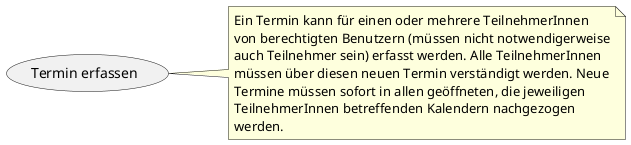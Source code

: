 @startuml
left to right direction

usecase "Termin erfassen" as UC1

note right of UC1
  Ein Termin kann für einen oder mehrere TeilnehmerInnen
  von berechtigten Benutzern (müssen nicht notwendigerweise
  auch Teilnehmer sein) erfasst werden. Alle TeilnehmerInnen
  müssen über diesen neuen Termin verständigt werden. Neue
  Termine müssen sofort in allen geöffneten, die jeweiligen
  TeilnehmerInnen betreffenden Kalendern nachgezogen
  werden.
end note

@enduml